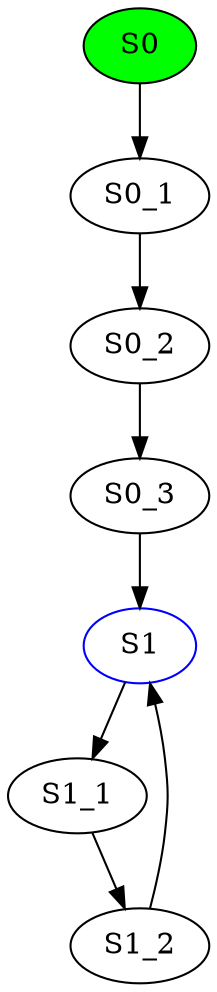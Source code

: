 digraph G {
S1 [color=blue];
S0 [style=filled, fillcolor=green];
S0_3 -> S1;
S1_2 -> S1;
S0_1 -> S0_2;
S0_2 -> S0_3;
S1_1 -> S1_2;
S0 -> S0_1;
S1 -> S1_1;
}
